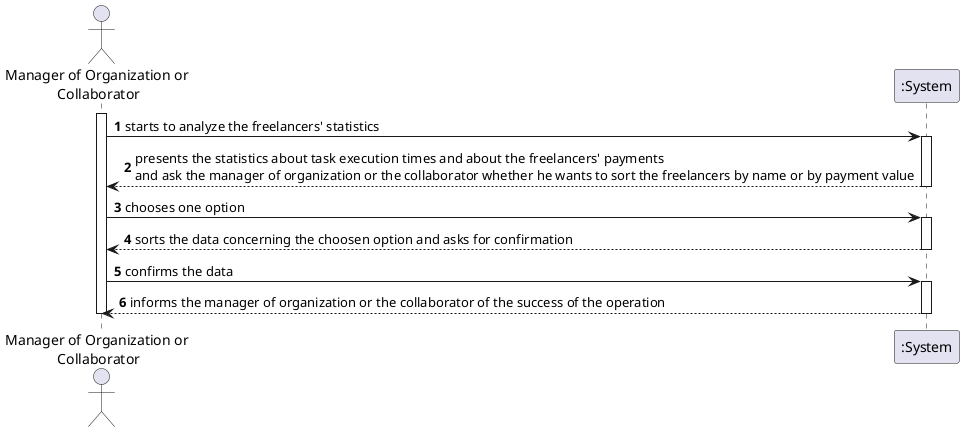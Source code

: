 @startuml

autonumber
actor "Manager of Organization or \nCollaborator" as MAN

participant ":System" as SIST

activate MAN

    MAN -> SIST : starts to analyze the freelancers' statistics

    activate SIST
    SIST --> MAN : presents the statistics about task execution times and about the freelancers' payments \nand ask the manager of organization or the collaborator whether he wants to sort the freelancers by name or by payment value
    deactivate SIST

    MAN -> SIST: chooses one option

    activate SIST
        SIST --> MAN : sorts the data concerning the choosen option and asks for confirmation
    deactivate SIST

    MAN -> SIST : confirms the data

    activate SIST
        SIST --> MAN: informs the manager of organization or the collaborator of the success of the operation
    deactivate SIST


deactivate MAN

@enduml